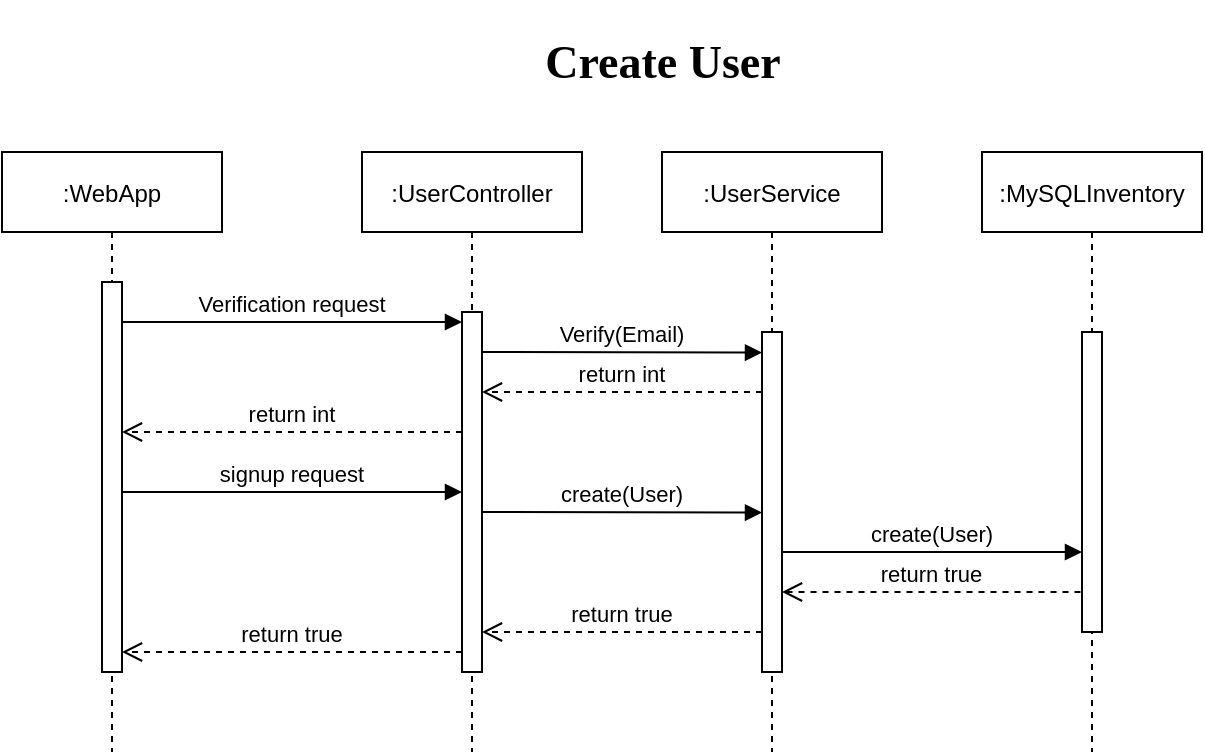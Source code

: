 <mxfile version="16.5.6" type="device"><diagram id="kgpKYQtTHZ0yAKxKKP6v" name="Page-1"><mxGraphModel dx="838" dy="463" grid="1" gridSize="10" guides="1" tooltips="1" connect="1" arrows="1" fold="1" page="1" pageScale="1" pageWidth="850" pageHeight="1100" math="0" shadow="0"><root><mxCell id="0"/><mxCell id="1" parent="0"/><mxCell id="3nuBFxr9cyL0pnOWT2aG-1" value=":WebApp" style="shape=umlLifeline;perimeter=lifelinePerimeter;container=1;collapsible=0;recursiveResize=0;rounded=0;shadow=0;strokeWidth=1;" parent="1" vertex="1"><mxGeometry x="110" y="80" width="110" height="300" as="geometry"/></mxCell><mxCell id="3nuBFxr9cyL0pnOWT2aG-2" value="" style="points=[];perimeter=orthogonalPerimeter;rounded=0;shadow=0;strokeWidth=1;" parent="3nuBFxr9cyL0pnOWT2aG-1" vertex="1"><mxGeometry x="50" y="65" width="10" height="195" as="geometry"/></mxCell><mxCell id="3nuBFxr9cyL0pnOWT2aG-5" value=":UserController" style="shape=umlLifeline;perimeter=lifelinePerimeter;container=1;collapsible=0;recursiveResize=0;rounded=0;shadow=0;strokeWidth=1;" parent="1" vertex="1"><mxGeometry x="290" y="80" width="110" height="300" as="geometry"/></mxCell><mxCell id="3nuBFxr9cyL0pnOWT2aG-6" value="" style="points=[];perimeter=orthogonalPerimeter;rounded=0;shadow=0;strokeWidth=1;" parent="3nuBFxr9cyL0pnOWT2aG-5" vertex="1"><mxGeometry x="50" y="80" width="10" height="180" as="geometry"/></mxCell><mxCell id="rxgRqH-km_K0VBqyPScA-2" value="Verify(Email)" style="verticalAlign=bottom;endArrow=block;shadow=0;strokeWidth=1;" edge="1" parent="3nuBFxr9cyL0pnOWT2aG-5"><mxGeometry relative="1" as="geometry"><mxPoint x="60" y="100.0" as="sourcePoint"/><mxPoint x="200" y="100.29" as="targetPoint"/></mxGeometry></mxCell><mxCell id="rxgRqH-km_K0VBqyPScA-4" value="return int" style="verticalAlign=bottom;endArrow=open;dashed=1;endSize=8;shadow=0;strokeWidth=1;" edge="1" parent="3nuBFxr9cyL0pnOWT2aG-5"><mxGeometry relative="1" as="geometry"><mxPoint x="-120" y="140" as="targetPoint"/><mxPoint x="50" y="140.0" as="sourcePoint"/></mxGeometry></mxCell><mxCell id="m-NQ0mbPZxccPPhu1AuZ-3" value="create(User)" style="verticalAlign=bottom;endArrow=block;shadow=0;strokeWidth=1;" parent="3nuBFxr9cyL0pnOWT2aG-5" edge="1"><mxGeometry relative="1" as="geometry"><mxPoint x="60" y="180" as="sourcePoint"/><mxPoint x="200" y="180.29" as="targetPoint"/></mxGeometry></mxCell><mxCell id="3nuBFxr9cyL0pnOWT2aG-8" value="Verification request" style="verticalAlign=bottom;endArrow=block;entryX=0;entryY=0;shadow=0;strokeWidth=1;" parent="1" edge="1"><mxGeometry relative="1" as="geometry"><mxPoint x="170" y="165" as="sourcePoint"/><mxPoint x="340" y="165" as="targetPoint"/></mxGeometry></mxCell><mxCell id="FTZ_jziRhzl69t2wIlyl-1" value="&lt;h1&gt;&lt;font face=&quot;Tahoma&quot;&gt;&lt;span style=&quot;font-size: 23px&quot;&gt;Create User&lt;/span&gt;&lt;/font&gt;&lt;/h1&gt;" style="text;html=1;align=center;verticalAlign=middle;resizable=0;points=[];autosize=1;" parent="1" vertex="1"><mxGeometry x="365" y="10" width="150" height="50" as="geometry"/></mxCell><mxCell id="FTZ_jziRhzl69t2wIlyl-8" value=":MySQLInventory" style="shape=umlLifeline;perimeter=lifelinePerimeter;container=1;collapsible=0;recursiveResize=0;rounded=0;shadow=0;strokeWidth=1;" parent="1" vertex="1"><mxGeometry x="600" y="80" width="110" height="300" as="geometry"/></mxCell><mxCell id="FTZ_jziRhzl69t2wIlyl-9" value="" style="points=[];perimeter=orthogonalPerimeter;rounded=0;shadow=0;strokeWidth=1;" parent="FTZ_jziRhzl69t2wIlyl-8" vertex="1"><mxGeometry x="50" y="90" width="10" height="150" as="geometry"/></mxCell><mxCell id="m-NQ0mbPZxccPPhu1AuZ-1" value=":UserService" style="shape=umlLifeline;perimeter=lifelinePerimeter;container=1;collapsible=0;recursiveResize=0;rounded=0;shadow=0;strokeWidth=1;" parent="1" vertex="1"><mxGeometry x="440" y="80" width="110" height="300" as="geometry"/></mxCell><mxCell id="m-NQ0mbPZxccPPhu1AuZ-2" value="" style="points=[];perimeter=orthogonalPerimeter;rounded=0;shadow=0;strokeWidth=1;" parent="m-NQ0mbPZxccPPhu1AuZ-1" vertex="1"><mxGeometry x="50" y="90" width="10" height="170" as="geometry"/></mxCell><mxCell id="m-NQ0mbPZxccPPhu1AuZ-4" value="create(User)" style="verticalAlign=bottom;endArrow=block;shadow=0;strokeWidth=1;" parent="m-NQ0mbPZxccPPhu1AuZ-1" edge="1"><mxGeometry relative="1" as="geometry"><mxPoint x="60" y="200" as="sourcePoint"/><mxPoint x="210" y="200" as="targetPoint"/></mxGeometry></mxCell><mxCell id="m-NQ0mbPZxccPPhu1AuZ-7" value="return true" style="verticalAlign=bottom;endArrow=open;dashed=1;endSize=8;shadow=0;strokeWidth=1;exitX=0.1;exitY=0.654;exitDx=0;exitDy=0;exitPerimeter=0;" parent="1" edge="1"><mxGeometry relative="1" as="geometry"><mxPoint x="170" y="330" as="targetPoint"/><mxPoint x="340" y="330" as="sourcePoint"/></mxGeometry></mxCell><mxCell id="m-NQ0mbPZxccPPhu1AuZ-6" value="return true" style="verticalAlign=bottom;endArrow=open;dashed=1;endSize=8;shadow=0;strokeWidth=1;exitX=0.1;exitY=0.654;exitDx=0;exitDy=0;exitPerimeter=0;" parent="1" edge="1"><mxGeometry relative="1" as="geometry"><mxPoint x="350" y="320" as="targetPoint"/><mxPoint x="490" y="320" as="sourcePoint"/></mxGeometry></mxCell><mxCell id="rxgRqH-km_K0VBqyPScA-1" value="return true" style="verticalAlign=bottom;endArrow=open;dashed=1;endSize=8;shadow=0;strokeWidth=1;exitX=-0.073;exitY=0.867;exitDx=0;exitDy=0;exitPerimeter=0;" edge="1" parent="1" source="FTZ_jziRhzl69t2wIlyl-9"><mxGeometry relative="1" as="geometry"><mxPoint x="500" y="300.0" as="targetPoint"/><mxPoint x="640" y="300.0" as="sourcePoint"/></mxGeometry></mxCell><mxCell id="rxgRqH-km_K0VBqyPScA-5" value="signup request" style="verticalAlign=bottom;endArrow=block;entryX=0;entryY=0;shadow=0;strokeWidth=1;" edge="1" parent="1"><mxGeometry relative="1" as="geometry"><mxPoint x="170" y="250.0" as="sourcePoint"/><mxPoint x="340" y="250.0" as="targetPoint"/></mxGeometry></mxCell><mxCell id="rxgRqH-km_K0VBqyPScA-3" value="return int" style="verticalAlign=bottom;endArrow=open;dashed=1;endSize=8;shadow=0;strokeWidth=1;" edge="1" parent="1"><mxGeometry relative="1" as="geometry"><mxPoint x="350" y="200.0" as="targetPoint"/><mxPoint x="490" y="200" as="sourcePoint"/></mxGeometry></mxCell></root></mxGraphModel></diagram></mxfile>